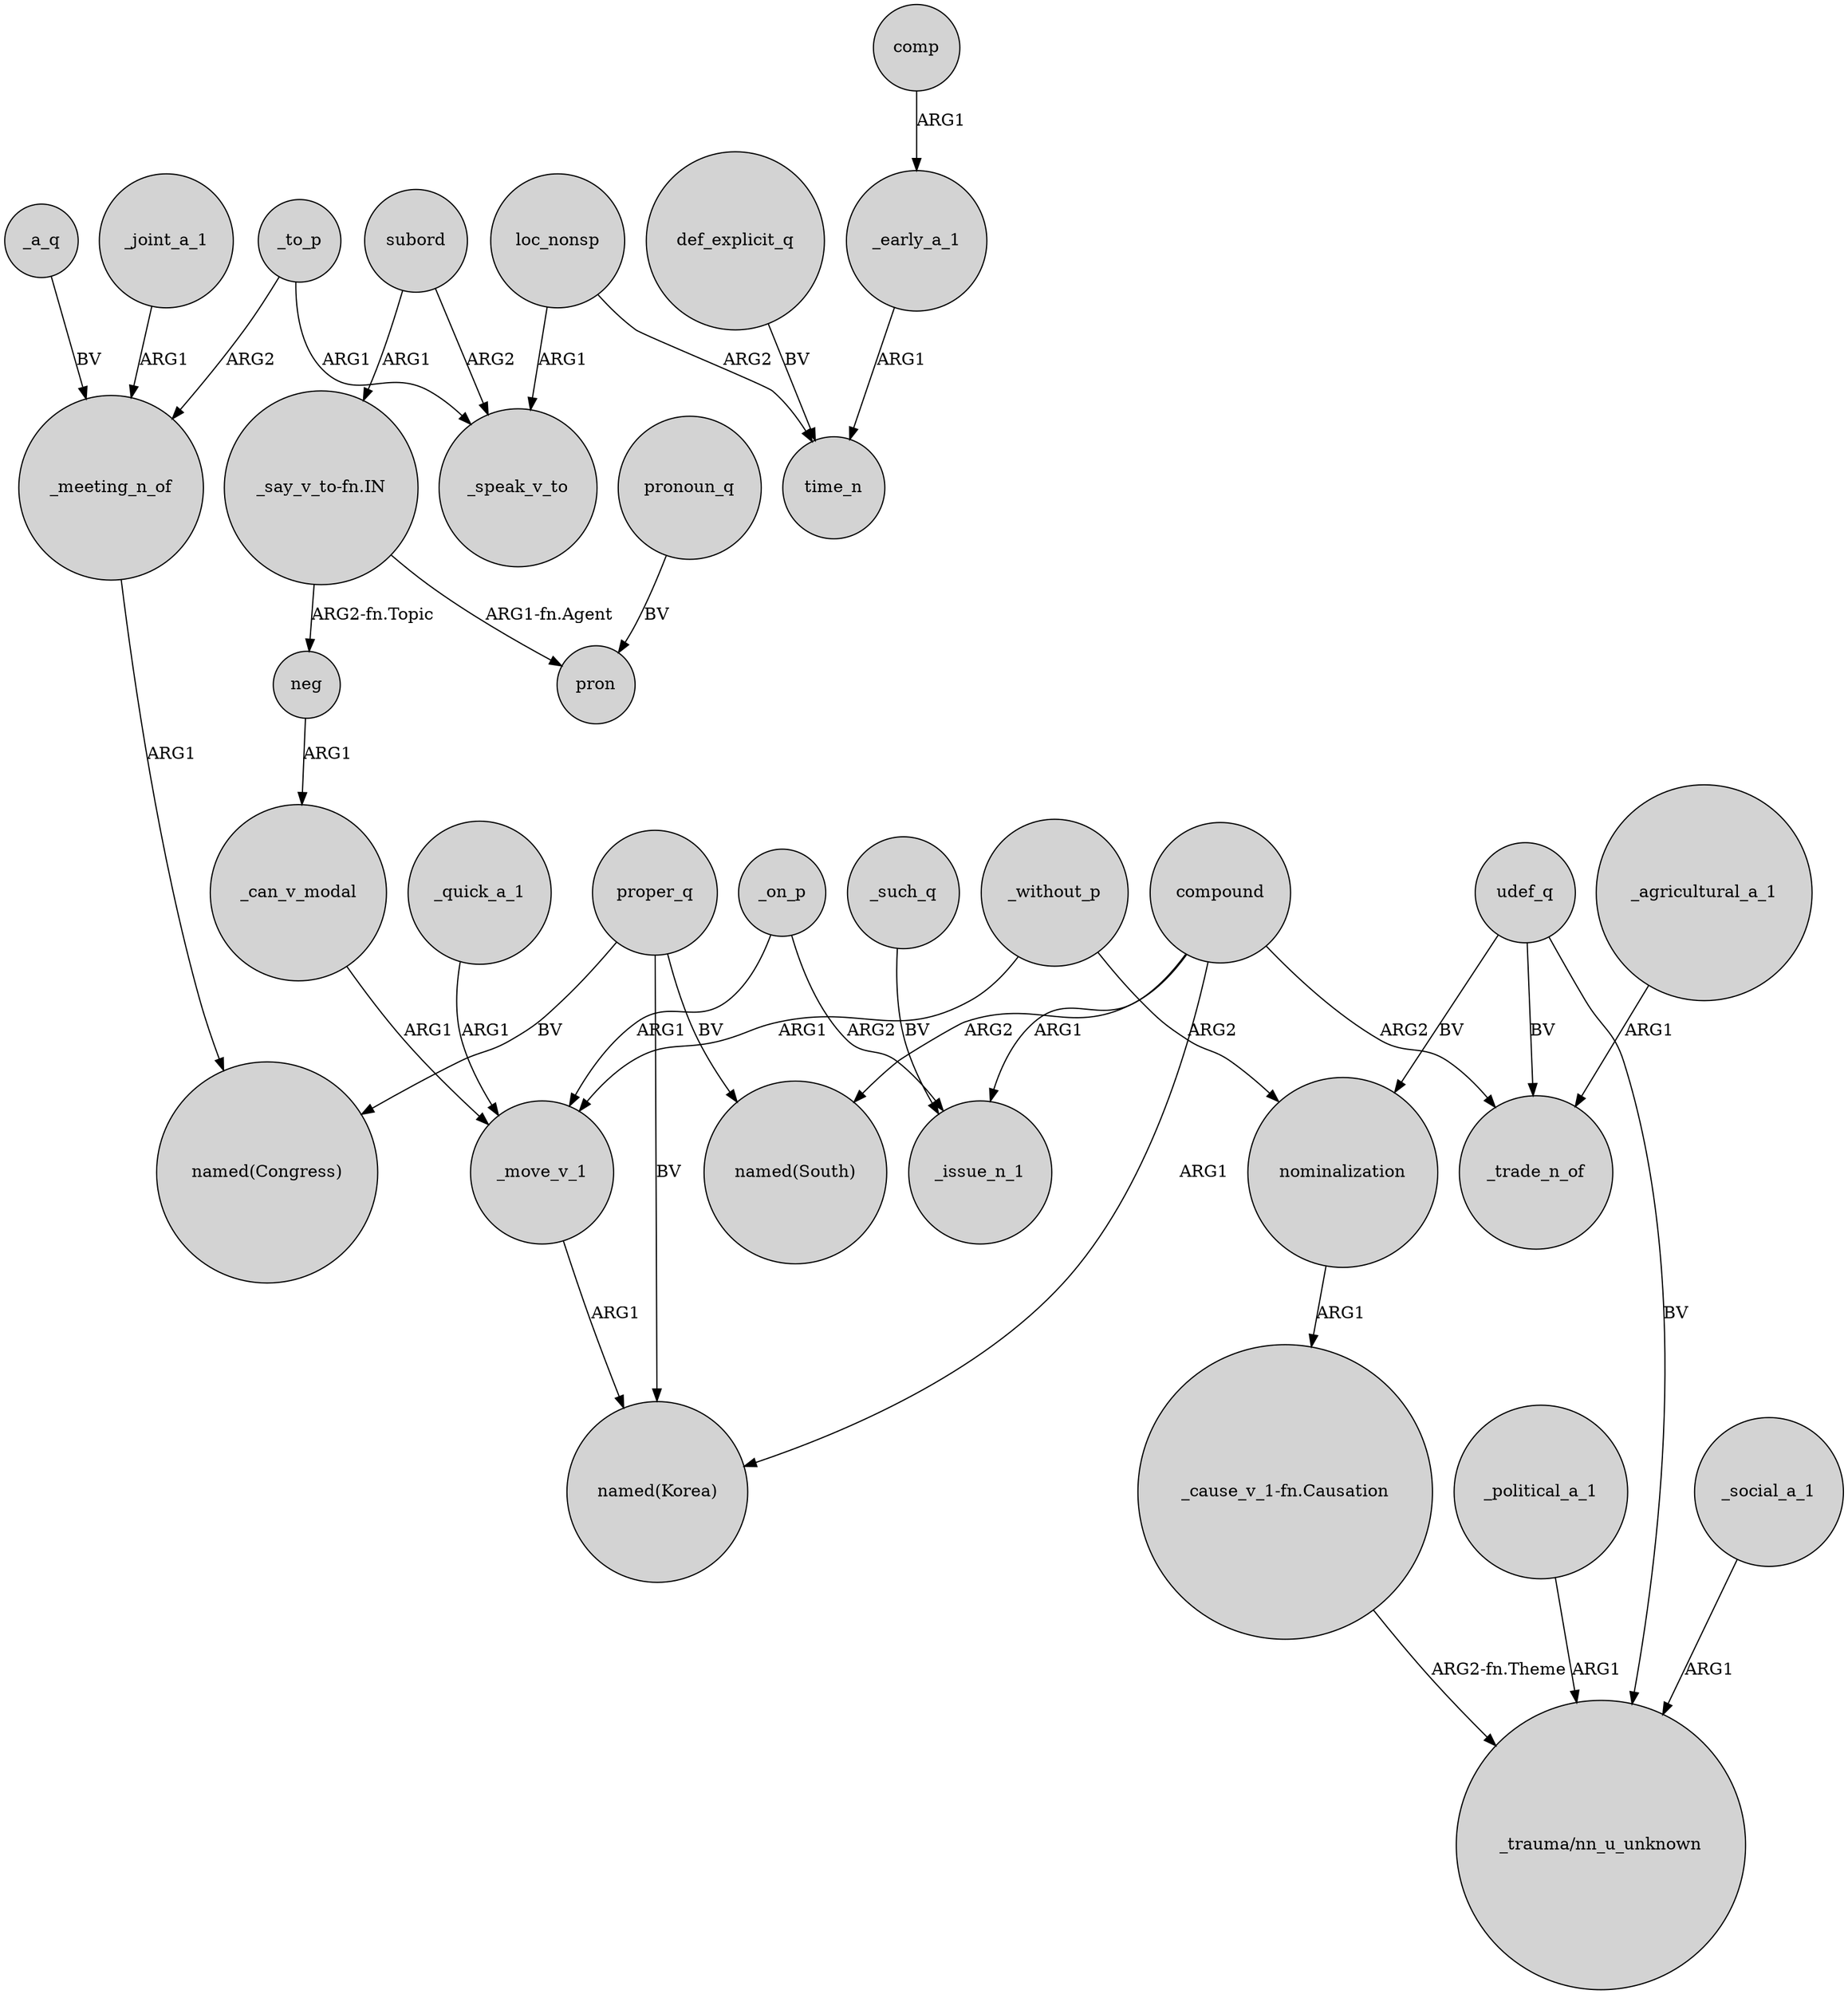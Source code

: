 digraph {
	node [shape=circle style=filled]
	compound -> "named(South)" [label=ARG2]
	udef_q -> _trade_n_of [label=BV]
	_political_a_1 -> "_trauma/nn_u_unknown" [label=ARG1]
	_to_p -> _speak_v_to [label=ARG1]
	def_explicit_q -> time_n [label=BV]
	_on_p -> _move_v_1 [label=ARG1]
	_such_q -> _issue_n_1 [label=BV]
	_agricultural_a_1 -> _trade_n_of [label=ARG1]
	nominalization -> "_cause_v_1-fn.Causation" [label=ARG1]
	subord -> "_say_v_to-fn.IN" [label=ARG1]
	_a_q -> _meeting_n_of [label=BV]
	subord -> _speak_v_to [label=ARG2]
	_meeting_n_of -> "named(Congress)" [label=ARG1]
	proper_q -> "named(Congress)" [label=BV]
	loc_nonsp -> time_n [label=ARG2]
	pronoun_q -> pron [label=BV]
	_on_p -> _issue_n_1 [label=ARG2]
	loc_nonsp -> _speak_v_to [label=ARG1]
	_social_a_1 -> "_trauma/nn_u_unknown" [label=ARG1]
	"_cause_v_1-fn.Causation" -> "_trauma/nn_u_unknown" [label="ARG2-fn.Theme"]
	proper_q -> "named(Korea)" [label=BV]
	compound -> _trade_n_of [label=ARG2]
	udef_q -> nominalization [label=BV]
	compound -> _issue_n_1 [label=ARG1]
	_without_p -> _move_v_1 [label=ARG1]
	_without_p -> nominalization [label=ARG2]
	"_say_v_to-fn.IN" -> pron [label="ARG1-fn.Agent"]
	_quick_a_1 -> _move_v_1 [label=ARG1]
	_can_v_modal -> _move_v_1 [label=ARG1]
	_early_a_1 -> time_n [label=ARG1]
	"_say_v_to-fn.IN" -> neg [label="ARG2-fn.Topic"]
	_to_p -> _meeting_n_of [label=ARG2]
	_move_v_1 -> "named(Korea)" [label=ARG1]
	udef_q -> "_trauma/nn_u_unknown" [label=BV]
	_joint_a_1 -> _meeting_n_of [label=ARG1]
	proper_q -> "named(South)" [label=BV]
	comp -> _early_a_1 [label=ARG1]
	neg -> _can_v_modal [label=ARG1]
	compound -> "named(Korea)" [label=ARG1]
}
